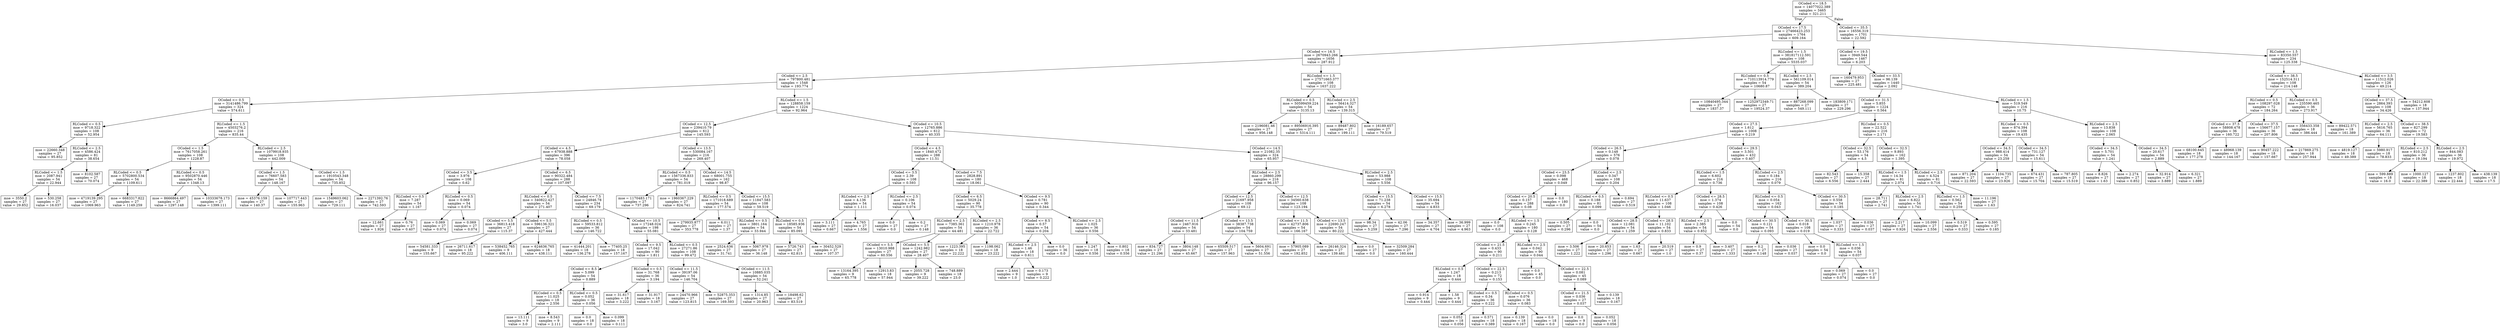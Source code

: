 digraph Tree {
node [shape=box] ;
0 [label="OCoded <= 18.5\nmse = 14077022.389\nsamples = 3465\nvalue = 321.211"] ;
1 [label="OCoded <= 17.5\nmse = 27466423.253\nsamples = 1764\nvalue = 609.164"] ;
0 -> 1 [labeldistance=2.5, labelangle=45, headlabel="True"] ;
2 [label="OCoded <= 16.5\nmse = 2670943.266\nsamples = 1656\nvalue = 287.912"] ;
1 -> 2 ;
3 [label="OCoded <= 2.5\nmse = 797800.481\nsamples = 1548\nvalue = 193.774"] ;
2 -> 3 ;
4 [label="OCoded <= 0.5\nmse = 3141486.799\nsamples = 324\nvalue = 574.611"] ;
3 -> 4 ;
5 [label="RLCoded <= 0.5\nmse = 9718.322\nsamples = 108\nvalue = 52.954"] ;
4 -> 5 ;
6 [label="mse = 22660.348\nsamples = 27\nvalue = 95.852"] ;
5 -> 6 ;
7 [label="RLCoded <= 2.5\nmse = 4586.424\nsamples = 81\nvalue = 38.654"] ;
5 -> 7 ;
8 [label="RLCoded <= 1.5\nmse = 2087.941\nsamples = 54\nvalue = 22.944"] ;
7 -> 8 ;
9 [label="mse = 3550.2\nsamples = 27\nvalue = 29.852"] ;
8 -> 9 ;
10 [label="mse = 530.258\nsamples = 27\nvalue = 16.037"] ;
8 -> 10 ;
11 [label="mse = 8102.587\nsamples = 27\nvalue = 70.074"] ;
7 -> 11 ;
12 [label="RLCoded <= 1.5\nmse = 4503276.2\nsamples = 216\nvalue = 835.44"] ;
4 -> 12 ;
13 [label="OCoded <= 1.5\nmse = 7617058.261\nsamples = 108\nvalue = 1228.87"] ;
12 -> 13 ;
14 [label="RLCoded <= 0.5\nmse = 5702800.534\nsamples = 54\nvalue = 1109.611"] ;
13 -> 14 ;
15 [label="mse = 4719139.295\nsamples = 27\nvalue = 1069.963"] ;
14 -> 15 ;
16 [label="mse = 6683317.822\nsamples = 27\nvalue = 1149.259"] ;
14 -> 16 ;
17 [label="RLCoded <= 0.5\nmse = 9502870.446\nsamples = 54\nvalue = 1348.13"] ;
13 -> 17 ;
18 [label="mse = 8666864.497\nsamples = 27\nvalue = 1297.148"] ;
17 -> 18 ;
19 [label="mse = 10333678.173\nsamples = 27\nvalue = 1399.111"] ;
17 -> 19 ;
20 [label="RLCoded <= 2.5\nmse = 1079918.935\nsamples = 108\nvalue = 442.009"] ;
12 -> 20 ;
21 [label="OCoded <= 1.5\nmse = 76607.583\nsamples = 54\nvalue = 148.167"] ;
20 -> 21 ;
22 [label="mse = 45376.159\nsamples = 27\nvalue = 140.37"] ;
21 -> 22 ;
23 [label="mse = 107717.443\nsamples = 27\nvalue = 155.963"] ;
21 -> 23 ;
24 [label="OCoded <= 1.5\nmse = 1910543.348\nsamples = 54\nvalue = 735.852"] ;
20 -> 24 ;
25 [label="mse = 1549603.062\nsamples = 27\nvalue = 729.111"] ;
24 -> 25 ;
26 [label="mse = 2271392.76\nsamples = 27\nvalue = 742.593"] ;
24 -> 26 ;
27 [label="RLCoded <= 1.5\nmse = 128858.159\nsamples = 1224\nvalue = 92.964"] ;
3 -> 27 ;
28 [label="OCoded <= 12.5\nmse = 239410.79\nsamples = 612\nvalue = 145.593"] ;
27 -> 28 ;
29 [label="OCoded <= 4.5\nmse = 67938.888\nsamples = 396\nvalue = 78.058"] ;
28 -> 29 ;
30 [label="OCoded <= 3.5\nmse = 3.976\nsamples = 108\nvalue = 0.62"] ;
29 -> 30 ;
31 [label="RLCoded <= 0.5\nmse = 7.287\nsamples = 54\nvalue = 1.167"] ;
30 -> 31 ;
32 [label="mse = 12.661\nsamples = 27\nvalue = 1.926"] ;
31 -> 32 ;
33 [label="mse = 0.76\nsamples = 27\nvalue = 0.407"] ;
31 -> 33 ;
34 [label="RLCoded <= 0.5\nmse = 0.069\nsamples = 54\nvalue = 0.074"] ;
30 -> 34 ;
35 [label="mse = 0.069\nsamples = 27\nvalue = 0.074"] ;
34 -> 35 ;
36 [label="mse = 0.069\nsamples = 27\nvalue = 0.074"] ;
34 -> 36 ;
37 [label="OCoded <= 6.5\nmse = 90322.484\nsamples = 288\nvalue = 107.097"] ;
29 -> 37 ;
38 [label="RLCoded <= 0.5\nmse = 340822.427\nsamples = 54\nvalue = 271.407"] ;
37 -> 38 ;
39 [label="OCoded <= 5.5\nmse = 36813.418\nsamples = 27\nvalue = 115.37"] ;
38 -> 39 ;
40 [label="mse = 54581.333\nsamples = 9\nvalue = 155.667"] ;
39 -> 40 ;
41 [label="mse = 26711.617\nsamples = 18\nvalue = 95.222"] ;
39 -> 41 ;
42 [label="OCoded <= 5.5\nmse = 596136.321\nsamples = 27\nvalue = 427.444"] ;
38 -> 42 ;
43 [label="mse = 538452.765\nsamples = 9\nvalue = 406.111"] ;
42 -> 43 ;
44 [label="mse = 624636.765\nsamples = 18\nvalue = 438.111"] ;
42 -> 44 ;
45 [label="OCoded <= 7.5\nmse = 24846.78\nsamples = 234\nvalue = 69.179"] ;
37 -> 45 ;
46 [label="RLCoded <= 0.5\nmse = 59533.812\nsamples = 36\nvalue = 146.722"] ;
45 -> 46 ;
47 [label="mse = 41444.201\nsamples = 18\nvalue = 136.278"] ;
46 -> 47 ;
48 [label="mse = 77405.25\nsamples = 18\nvalue = 157.167"] ;
46 -> 48 ;
49 [label="OCoded <= 10.5\nmse = 17248.024\nsamples = 198\nvalue = 55.081"] ;
45 -> 49 ;
50 [label="OCoded <= 9.5\nmse = 17.042\nsamples = 90\nvalue = 1.811"] ;
49 -> 50 ;
51 [label="OCoded <= 8.5\nmse = 5.099\nsamples = 54\nvalue = 0.889"] ;
50 -> 51 ;
52 [label="RLCoded <= 0.5\nmse = 11.025\nsamples = 18\nvalue = 2.556"] ;
51 -> 52 ;
53 [label="mse = 13.111\nsamples = 9\nvalue = 3.0"] ;
52 -> 53 ;
54 [label="mse = 8.543\nsamples = 9\nvalue = 2.111"] ;
52 -> 54 ;
55 [label="RLCoded <= 0.5\nmse = 0.052\nsamples = 36\nvalue = 0.056"] ;
51 -> 55 ;
56 [label="mse = 0.0\nsamples = 18\nvalue = 0.0"] ;
55 -> 56 ;
57 [label="mse = 0.099\nsamples = 18\nvalue = 0.111"] ;
55 -> 57 ;
58 [label="RLCoded <= 0.5\nmse = 31.768\nsamples = 36\nvalue = 3.194"] ;
50 -> 58 ;
59 [label="mse = 31.617\nsamples = 18\nvalue = 3.222"] ;
58 -> 59 ;
60 [label="mse = 31.917\nsamples = 18\nvalue = 3.167"] ;
58 -> 60 ;
61 [label="RLCoded <= 0.5\nmse = 27271.86\nsamples = 108\nvalue = 99.472"] ;
49 -> 61 ;
62 [label="OCoded <= 11.5\nmse = 39197.06\nsamples = 54\nvalue = 146.704"] ;
61 -> 62 ;
63 [label="mse = 24470.966\nsamples = 27\nvalue = 123.815"] ;
62 -> 63 ;
64 [label="mse = 52875.353\nsamples = 27\nvalue = 169.593"] ;
62 -> 64 ;
65 [label="OCoded <= 11.5\nmse = 10885.035\nsamples = 54\nvalue = 52.241"] ;
61 -> 65 ;
66 [label="mse = 1314.85\nsamples = 27\nvalue = 20.963"] ;
65 -> 66 ;
67 [label="mse = 18498.62\nsamples = 27\nvalue = 83.519"] ;
65 -> 67 ;
68 [label="OCoded <= 13.5\nmse = 530084.167\nsamples = 216\nvalue = 269.407"] ;
28 -> 68 ;
69 [label="RLCoded <= 0.5\nmse = 1567336.833\nsamples = 54\nvalue = 781.019"] ;
68 -> 69 ;
70 [label="mse = 1170483.171\nsamples = 27\nvalue = 737.296"] ;
69 -> 70 ;
71 [label="mse = 1960367.229\nsamples = 27\nvalue = 824.741"] ;
69 -> 71 ;
72 [label="OCoded <= 14.5\nmse = 68001.755\nsamples = 162\nvalue = 98.87"] ;
68 -> 72 ;
73 [label="RLCoded <= 0.5\nmse = 171018.689\nsamples = 54\nvalue = 177.574"] ;
72 -> 73 ;
74 [label="mse = 279935.877\nsamples = 27\nvalue = 353.778"] ;
73 -> 74 ;
75 [label="mse = 6.011\nsamples = 27\nvalue = 1.37"] ;
73 -> 75 ;
76 [label="OCoded <= 15.5\nmse = 11847.583\nsamples = 108\nvalue = 59.519"] ;
72 -> 76 ;
77 [label="RLCoded <= 0.5\nmse = 3801.164\nsamples = 54\nvalue = 33.944"] ;
76 -> 77 ;
78 [label="mse = 2524.636\nsamples = 27\nvalue = 31.741"] ;
77 -> 78 ;
79 [label="mse = 5067.978\nsamples = 27\nvalue = 36.148"] ;
77 -> 79 ;
80 [label="RLCoded <= 0.5\nmse = 18585.936\nsamples = 54\nvalue = 85.093"] ;
76 -> 80 ;
81 [label="mse = 5726.743\nsamples = 27\nvalue = 62.815"] ;
80 -> 81 ;
82 [label="mse = 30452.529\nsamples = 27\nvalue = 107.37"] ;
80 -> 82 ;
83 [label="OCoded <= 10.5\nmse = 12765.886\nsamples = 612\nvalue = 40.335"] ;
27 -> 83 ;
84 [label="OCoded <= 4.5\nmse = 1840.472\nsamples = 288\nvalue = 11.51"] ;
83 -> 84 ;
85 [label="OCoded <= 3.5\nmse = 2.39\nsamples = 108\nvalue = 0.593"] ;
84 -> 85 ;
86 [label="RLCoded <= 2.5\nmse = 4.136\nsamples = 54\nvalue = 1.111"] ;
85 -> 86 ;
87 [label="mse = 3.111\nsamples = 27\nvalue = 0.667"] ;
86 -> 87 ;
88 [label="mse = 4.765\nsamples = 27\nvalue = 1.556"] ;
86 -> 88 ;
89 [label="RLCoded <= 2.5\nmse = 0.106\nsamples = 54\nvalue = 0.074"] ;
85 -> 89 ;
90 [label="mse = 0.0\nsamples = 27\nvalue = 0.0"] ;
89 -> 90 ;
91 [label="mse = 0.2\nsamples = 27\nvalue = 0.148"] ;
89 -> 91 ;
92 [label="OCoded <= 7.5\nmse = 2828.891\nsamples = 180\nvalue = 18.061"] ;
84 -> 92 ;
93 [label="OCoded <= 6.5\nmse = 5029.24\nsamples = 90\nvalue = 35.778"] ;
92 -> 93 ;
94 [label="RLCoded <= 2.5\nmse = 7385.361\nsamples = 54\nvalue = 44.481"] ;
93 -> 94 ;
95 [label="OCoded <= 5.5\nmse = 13010.988\nsamples = 27\nvalue = 60.556"] ;
94 -> 95 ;
96 [label="mse = 13164.395\nsamples = 9\nvalue = 65.778"] ;
95 -> 96 ;
97 [label="mse = 12913.83\nsamples = 18\nvalue = 57.944"] ;
95 -> 97 ;
98 [label="OCoded <= 5.5\nmse = 1242.982\nsamples = 27\nvalue = 28.407"] ;
94 -> 98 ;
99 [label="mse = 2055.728\nsamples = 9\nvalue = 39.222"] ;
98 -> 99 ;
100 [label="mse = 748.889\nsamples = 18\nvalue = 23.0"] ;
98 -> 100 ;
101 [label="RLCoded <= 2.5\nmse = 1210.978\nsamples = 36\nvalue = 22.722"] ;
93 -> 101 ;
102 [label="mse = 1223.395\nsamples = 18\nvalue = 22.222"] ;
101 -> 102 ;
103 [label="mse = 1198.062\nsamples = 18\nvalue = 23.222"] ;
101 -> 103 ;
104 [label="OCoded <= 9.5\nmse = 0.781\nsamples = 90\nvalue = 0.344"] ;
92 -> 104 ;
105 [label="OCoded <= 8.5\nmse = 0.57\nsamples = 54\nvalue = 0.204"] ;
104 -> 105 ;
106 [label="RLCoded <= 2.5\nmse = 1.46\nsamples = 18\nvalue = 0.611"] ;
105 -> 106 ;
107 [label="mse = 2.444\nsamples = 9\nvalue = 1.0"] ;
106 -> 107 ;
108 [label="mse = 0.173\nsamples = 9\nvalue = 0.222"] ;
106 -> 108 ;
109 [label="mse = 0.0\nsamples = 36\nvalue = 0.0"] ;
105 -> 109 ;
110 [label="RLCoded <= 2.5\nmse = 1.025\nsamples = 36\nvalue = 0.556"] ;
104 -> 110 ;
111 [label="mse = 1.247\nsamples = 18\nvalue = 0.556"] ;
110 -> 111 ;
112 [label="mse = 0.802\nsamples = 18\nvalue = 0.556"] ;
110 -> 112 ;
113 [label="OCoded <= 14.5\nmse = 21082.35\nsamples = 324\nvalue = 65.957"] ;
83 -> 113 ;
114 [label="RLCoded <= 2.5\nmse = 28860.299\nsamples = 216\nvalue = 96.157"] ;
113 -> 114 ;
115 [label="OCoded <= 12.5\nmse = 21697.958\nsamples = 108\nvalue = 69.12"] ;
114 -> 115 ;
116 [label="OCoded <= 11.5\nmse = 2467.916\nsamples = 54\nvalue = 33.481"] ;
115 -> 116 ;
117 [label="mse = 834.727\nsamples = 27\nvalue = 21.296"] ;
116 -> 117 ;
118 [label="mse = 3804.148\nsamples = 27\nvalue = 45.667"] ;
116 -> 118 ;
119 [label="OCoded <= 13.5\nmse = 38387.738\nsamples = 54\nvalue = 104.759"] ;
115 -> 119 ;
120 [label="mse = 65509.517\nsamples = 27\nvalue = 157.963"] ;
119 -> 120 ;
121 [label="mse = 5604.691\nsamples = 27\nvalue = 51.556"] ;
119 -> 121 ;
122 [label="OCoded <= 12.5\nmse = 34560.638\nsamples = 108\nvalue = 123.194"] ;
114 -> 122 ;
123 [label="OCoded <= 11.5\nmse = 42737.806\nsamples = 54\nvalue = 166.167"] ;
122 -> 123 ;
124 [label="mse = 57905.089\nsamples = 27\nvalue = 192.852"] ;
123 -> 124 ;
125 [label="mse = 26146.324\nsamples = 27\nvalue = 139.481"] ;
123 -> 125 ;
126 [label="OCoded <= 13.5\nmse = 22690.247\nsamples = 54\nvalue = 80.222"] ;
122 -> 126 ;
127 [label="mse = 0.0\nsamples = 27\nvalue = 0.0"] ;
126 -> 127 ;
128 [label="mse = 32509.284\nsamples = 27\nvalue = 160.444"] ;
126 -> 128 ;
129 [label="RLCoded <= 2.5\nmse = 53.988\nsamples = 108\nvalue = 5.556"] ;
113 -> 129 ;
130 [label="OCoded <= 15.5\nmse = 71.238\nsamples = 54\nvalue = 6.278"] ;
129 -> 130 ;
131 [label="mse = 98.34\nsamples = 27\nvalue = 5.259"] ;
130 -> 131 ;
132 [label="mse = 42.06\nsamples = 27\nvalue = 7.296"] ;
130 -> 132 ;
133 [label="OCoded <= 15.5\nmse = 35.694\nsamples = 54\nvalue = 4.833"] ;
129 -> 133 ;
134 [label="mse = 34.357\nsamples = 27\nvalue = 4.704"] ;
133 -> 134 ;
135 [label="mse = 36.999\nsamples = 27\nvalue = 4.963"] ;
133 -> 135 ;
136 [label="RLCoded <= 1.5\nmse = 27571663.377\nsamples = 108\nvalue = 1637.222"] ;
2 -> 136 ;
137 [label="RLCoded <= 0.5\nmse = 50599459.224\nsamples = 54\nvalue = 3135.13"] ;
136 -> 137 ;
138 [label="mse = 2196081.46\nsamples = 27\nvalue = 956.148"] ;
137 -> 138 ;
139 [label="mse = 89506916.395\nsamples = 27\nvalue = 5314.111"] ;
137 -> 139 ;
140 [label="RLCoded <= 2.5\nmse = 56414.327\nsamples = 54\nvalue = 139.315"] ;
136 -> 140 ;
141 [label="mse = 89487.802\nsamples = 27\nvalue = 199.111"] ;
140 -> 141 ;
142 [label="mse = 16189.657\nsamples = 27\nvalue = 79.519"] ;
140 -> 142 ;
143 [label="RLCoded <= 1.5\nmse = 381817112.591\nsamples = 108\nvalue = 5535.037"] ;
1 -> 143 ;
144 [label="RLCoded <= 0.5\nmse = 710113914.779\nsamples = 54\nvalue = 10680.87"] ;
143 -> 144 ;
145 [label="mse = 10840495.344\nsamples = 27\nvalue = 1837.37"] ;
144 -> 145 ;
146 [label="mse = 1252972349.71\nsamples = 27\nvalue = 19524.37"] ;
144 -> 146 ;
147 [label="RLCoded <= 2.5\nmse = 561109.014\nsamples = 54\nvalue = 389.204"] ;
143 -> 147 ;
148 [label="mse = 887268.099\nsamples = 27\nvalue = 549.111"] ;
147 -> 148 ;
149 [label="mse = 183809.171\nsamples = 27\nvalue = 229.296"] ;
147 -> 149 ;
150 [label="OCoded <= 35.5\nmse = 16556.319\nsamples = 1701\nvalue = 22.592"] ;
0 -> 150 [labeldistance=2.5, labelangle=-45, headlabel="False"] ;
151 [label="OCoded <= 19.5\nmse = 3949.544\nsamples = 1467\nvalue = 6.203"] ;
150 -> 151 ;
152 [label="mse = 160479.953\nsamples = 27\nvalue = 225.481"] ;
151 -> 152 ;
153 [label="OCoded <= 33.5\nmse = 96.139\nsamples = 1440\nvalue = 2.092"] ;
151 -> 153 ;
154 [label="OCoded <= 31.5\nmse = 5.855\nsamples = 1224\nvalue = 0.564"] ;
153 -> 154 ;
155 [label="OCoded <= 27.5\nmse = 1.612\nsamples = 1008\nvalue = 0.219"] ;
154 -> 155 ;
156 [label="OCoded <= 26.5\nmse = 0.148\nsamples = 576\nvalue = 0.078"] ;
155 -> 156 ;
157 [label="OCoded <= 23.5\nmse = 0.098\nsamples = 468\nvalue = 0.049"] ;
156 -> 157 ;
158 [label="OCoded <= 20.5\nmse = 0.157\nsamples = 288\nvalue = 0.08"] ;
157 -> 158 ;
159 [label="mse = 0.0\nsamples = 108\nvalue = 0.0"] ;
158 -> 159 ;
160 [label="RLCoded <= 1.5\nmse = 0.245\nsamples = 180\nvalue = 0.128"] ;
158 -> 160 ;
161 [label="OCoded <= 21.5\nmse = 0.433\nsamples = 90\nvalue = 0.211"] ;
160 -> 161 ;
162 [label="RLCoded <= 0.5\nmse = 1.247\nsamples = 18\nvalue = 0.444"] ;
161 -> 162 ;
163 [label="mse = 0.914\nsamples = 9\nvalue = 0.444"] ;
162 -> 163 ;
164 [label="mse = 1.58\nsamples = 9\nvalue = 0.444"] ;
162 -> 164 ;
165 [label="OCoded <= 22.5\nmse = 0.213\nsamples = 72\nvalue = 0.153"] ;
161 -> 165 ;
166 [label="RLCoded <= 0.5\nmse = 0.34\nsamples = 36\nvalue = 0.222"] ;
165 -> 166 ;
167 [label="mse = 0.052\nsamples = 18\nvalue = 0.056"] ;
166 -> 167 ;
168 [label="mse = 0.571\nsamples = 18\nvalue = 0.389"] ;
166 -> 168 ;
169 [label="RLCoded <= 0.5\nmse = 0.076\nsamples = 36\nvalue = 0.083"] ;
165 -> 169 ;
170 [label="mse = 0.139\nsamples = 18\nvalue = 0.167"] ;
169 -> 170 ;
171 [label="mse = 0.0\nsamples = 18\nvalue = 0.0"] ;
169 -> 171 ;
172 [label="RLCoded <= 2.5\nmse = 0.042\nsamples = 90\nvalue = 0.044"] ;
160 -> 172 ;
173 [label="mse = 0.0\nsamples = 45\nvalue = 0.0"] ;
172 -> 173 ;
174 [label="OCoded <= 22.5\nmse = 0.081\nsamples = 45\nvalue = 0.089"] ;
172 -> 174 ;
175 [label="OCoded <= 21.5\nmse = 0.036\nsamples = 27\nvalue = 0.037"] ;
174 -> 175 ;
176 [label="mse = 0.0\nsamples = 9\nvalue = 0.0"] ;
175 -> 176 ;
177 [label="mse = 0.052\nsamples = 18\nvalue = 0.056"] ;
175 -> 177 ;
178 [label="mse = 0.139\nsamples = 18\nvalue = 0.167"] ;
174 -> 178 ;
179 [label="mse = 0.0\nsamples = 180\nvalue = 0.0"] ;
157 -> 179 ;
180 [label="RLCoded <= 2.5\nmse = 0.347\nsamples = 108\nvalue = 0.204"] ;
156 -> 180 ;
181 [label="RLCoded <= 0.5\nmse = 0.188\nsamples = 81\nvalue = 0.099"] ;
180 -> 181 ;
182 [label="mse = 0.505\nsamples = 27\nvalue = 0.296"] ;
181 -> 182 ;
183 [label="mse = 0.0\nsamples = 54\nvalue = 0.0"] ;
181 -> 183 ;
184 [label="mse = 0.694\nsamples = 27\nvalue = 0.519"] ;
180 -> 184 ;
185 [label="OCoded <= 29.5\nmse = 3.501\nsamples = 432\nvalue = 0.407"] ;
155 -> 185 ;
186 [label="RLCoded <= 1.5\nmse = 6.602\nsamples = 216\nvalue = 0.736"] ;
185 -> 186 ;
187 [label="RLCoded <= 0.5\nmse = 11.637\nsamples = 108\nvalue = 1.046"] ;
186 -> 187 ;
188 [label="OCoded <= 28.5\nmse = 12.081\nsamples = 54\nvalue = 1.259"] ;
187 -> 188 ;
189 [label="mse = 3.506\nsamples = 27\nvalue = 1.222"] ;
188 -> 189 ;
190 [label="mse = 20.653\nsamples = 27\nvalue = 1.296"] ;
188 -> 190 ;
191 [label="OCoded <= 28.5\nmse = 11.102\nsamples = 54\nvalue = 0.833"] ;
187 -> 191 ;
192 [label="mse = 1.63\nsamples = 27\nvalue = 0.667"] ;
191 -> 192 ;
193 [label="mse = 20.519\nsamples = 27\nvalue = 1.0"] ;
191 -> 193 ;
194 [label="OCoded <= 28.5\nmse = 1.374\nsamples = 108\nvalue = 0.426"] ;
186 -> 194 ;
195 [label="RLCoded <= 2.5\nmse = 2.385\nsamples = 54\nvalue = 0.852"] ;
194 -> 195 ;
196 [label="mse = 0.9\nsamples = 27\nvalue = 0.37"] ;
195 -> 196 ;
197 [label="mse = 3.407\nsamples = 27\nvalue = 1.333"] ;
195 -> 197 ;
198 [label="mse = 0.0\nsamples = 54\nvalue = 0.0"] ;
194 -> 198 ;
199 [label="RLCoded <= 2.5\nmse = 0.184\nsamples = 216\nvalue = 0.079"] ;
185 -> 199 ;
200 [label="RLCoded <= 0.5\nmse = 0.054\nsamples = 162\nvalue = 0.043"] ;
199 -> 200 ;
201 [label="OCoded <= 30.5\nmse = 0.121\nsamples = 54\nvalue = 0.093"] ;
200 -> 201 ;
202 [label="mse = 0.2\nsamples = 27\nvalue = 0.148"] ;
201 -> 202 ;
203 [label="mse = 0.036\nsamples = 27\nvalue = 0.037"] ;
201 -> 203 ;
204 [label="OCoded <= 30.5\nmse = 0.018\nsamples = 108\nvalue = 0.019"] ;
200 -> 204 ;
205 [label="mse = 0.0\nsamples = 54\nvalue = 0.0"] ;
204 -> 205 ;
206 [label="RLCoded <= 1.5\nmse = 0.036\nsamples = 54\nvalue = 0.037"] ;
204 -> 206 ;
207 [label="mse = 0.069\nsamples = 27\nvalue = 0.074"] ;
206 -> 207 ;
208 [label="mse = 0.0\nsamples = 27\nvalue = 0.0"] ;
206 -> 208 ;
209 [label="OCoded <= 30.5\nmse = 0.558\nsamples = 54\nvalue = 0.185"] ;
199 -> 209 ;
210 [label="mse = 1.037\nsamples = 27\nvalue = 0.333"] ;
209 -> 210 ;
211 [label="mse = 0.036\nsamples = 27\nvalue = 0.037"] ;
209 -> 211 ;
212 [label="RLCoded <= 0.5\nmse = 22.522\nsamples = 216\nvalue = 2.171"] ;
154 -> 212 ;
213 [label="OCoded <= 32.5\nmse = 53.176\nsamples = 54\nvalue = 4.5"] ;
212 -> 213 ;
214 [label="mse = 82.543\nsamples = 27\nvalue = 6.556"] ;
213 -> 214 ;
215 [label="mse = 15.358\nsamples = 27\nvalue = 2.444"] ;
213 -> 215 ;
216 [label="OCoded <= 32.5\nmse = 9.893\nsamples = 162\nvalue = 1.395"] ;
212 -> 216 ;
217 [label="RLCoded <= 1.5\nmse = 14.34\nsamples = 81\nvalue = 2.074"] ;
216 -> 217 ;
218 [label="mse = 28.711\nsamples = 27\nvalue = 2.741"] ;
217 -> 218 ;
219 [label="RLCoded <= 2.5\nmse = 6.822\nsamples = 54\nvalue = 1.741"] ;
217 -> 219 ;
220 [label="mse = 2.217\nsamples = 27\nvalue = 0.926"] ;
219 -> 220 ;
221 [label="mse = 10.099\nsamples = 27\nvalue = 2.556"] ;
219 -> 221 ;
222 [label="RLCoded <= 2.5\nmse = 4.524\nsamples = 81\nvalue = 0.716"] ;
216 -> 222 ;
223 [label="RLCoded <= 1.5\nmse = 0.562\nsamples = 54\nvalue = 0.259"] ;
222 -> 223 ;
224 [label="mse = 0.519\nsamples = 27\nvalue = 0.333"] ;
223 -> 224 ;
225 [label="mse = 0.595\nsamples = 27\nvalue = 0.185"] ;
223 -> 225 ;
226 [label="mse = 11.196\nsamples = 27\nvalue = 1.63"] ;
222 -> 226 ;
227 [label="RLCoded <= 1.5\nmse = 519.549\nsamples = 216\nvalue = 10.75"] ;
153 -> 227 ;
228 [label="RLCoded <= 0.5\nmse = 874.394\nsamples = 108\nvalue = 19.435"] ;
227 -> 228 ;
229 [label="OCoded <= 34.5\nmse = 988.414\nsamples = 54\nvalue = 23.259"] ;
228 -> 229 ;
230 [label="mse = 871.204\nsamples = 27\nvalue = 22.593"] ;
229 -> 230 ;
231 [label="mse = 1104.735\nsamples = 27\nvalue = 23.926"] ;
229 -> 231 ;
232 [label="OCoded <= 34.5\nmse = 731.127\nsamples = 54\nvalue = 15.611"] ;
228 -> 232 ;
233 [label="mse = 674.431\nsamples = 27\nvalue = 15.704"] ;
232 -> 233 ;
234 [label="mse = 787.805\nsamples = 27\nvalue = 15.519"] ;
232 -> 234 ;
235 [label="RLCoded <= 2.5\nmse = 13.838\nsamples = 108\nvalue = 2.065"] ;
227 -> 235 ;
236 [label="OCoded <= 34.5\nmse = 5.701\nsamples = 54\nvalue = 1.241"] ;
235 -> 236 ;
237 [label="mse = 8.826\nsamples = 27\nvalue = 1.63"] ;
236 -> 237 ;
238 [label="mse = 2.274\nsamples = 27\nvalue = 0.852"] ;
236 -> 238 ;
239 [label="OCoded <= 34.5\nmse = 20.617\nsamples = 54\nvalue = 2.889"] ;
235 -> 239 ;
240 [label="mse = 32.914\nsamples = 27\nvalue = 3.889"] ;
239 -> 240 ;
241 [label="mse = 6.321\nsamples = 27\nvalue = 1.889"] ;
239 -> 241 ;
242 [label="RLCoded <= 1.5\nmse = 83350.557\nsamples = 234\nvalue = 125.338"] ;
150 -> 242 ;
243 [label="OCoded <= 38.5\nmse = 152514.311\nsamples = 108\nvalue = 214.148"] ;
242 -> 243 ;
244 [label="RLCoded <= 0.5\nmse = 108297.028\nsamples = 72\nvalue = 184.264"] ;
243 -> 244 ;
245 [label="OCoded <= 37.5\nmse = 58808.478\nsamples = 36\nvalue = 160.722"] ;
244 -> 245 ;
246 [label="mse = 68100.645\nsamples = 18\nvalue = 177.278"] ;
245 -> 246 ;
247 [label="mse = 48968.139\nsamples = 18\nvalue = 144.167"] ;
245 -> 247 ;
248 [label="OCoded <= 37.5\nmse = 156677.157\nsamples = 36\nvalue = 207.806"] ;
244 -> 248 ;
249 [label="mse = 90457.222\nsamples = 18\nvalue = 157.667"] ;
248 -> 249 ;
250 [label="mse = 217869.275\nsamples = 18\nvalue = 257.944"] ;
248 -> 250 ;
251 [label="RLCoded <= 0.5\nmse = 235590.465\nsamples = 36\nvalue = 273.917"] ;
243 -> 251 ;
252 [label="mse = 356433.358\nsamples = 18\nvalue = 386.444"] ;
251 -> 252 ;
253 [label="mse = 89422.571\nsamples = 18\nvalue = 161.389"] ;
251 -> 253 ;
254 [label="RLCoded <= 3.5\nmse = 11512.026\nsamples = 126\nvalue = 49.214"] ;
242 -> 254 ;
255 [label="OCoded <= 37.5\nmse = 2864.393\nsamples = 108\nvalue = 34.426"] ;
254 -> 255 ;
256 [label="RLCoded <= 2.5\nmse = 5616.765\nsamples = 36\nvalue = 64.111"] ;
255 -> 256 ;
257 [label="mse = 4819.127\nsamples = 18\nvalue = 49.389"] ;
256 -> 257 ;
258 [label="mse = 5980.917\nsamples = 18\nvalue = 78.833"] ;
256 -> 258 ;
259 [label="OCoded <= 38.5\nmse = 827.299\nsamples = 72\nvalue = 19.583"] ;
255 -> 259 ;
260 [label="RLCoded <= 2.5\nmse = 810.212\nsamples = 36\nvalue = 19.194"] ;
259 -> 260 ;
261 [label="mse = 599.889\nsamples = 18\nvalue = 16.0"] ;
260 -> 261 ;
262 [label="mse = 1000.127\nsamples = 18\nvalue = 22.389"] ;
260 -> 262 ;
263 [label="RLCoded <= 2.5\nmse = 844.083\nsamples = 36\nvalue = 19.972"] ;
259 -> 263 ;
264 [label="mse = 1237.802\nsamples = 18\nvalue = 22.444"] ;
263 -> 264 ;
265 [label="mse = 438.139\nsamples = 18\nvalue = 17.5"] ;
263 -> 265 ;
266 [label="mse = 54212.608\nsamples = 18\nvalue = 137.944"] ;
254 -> 266 ;
}